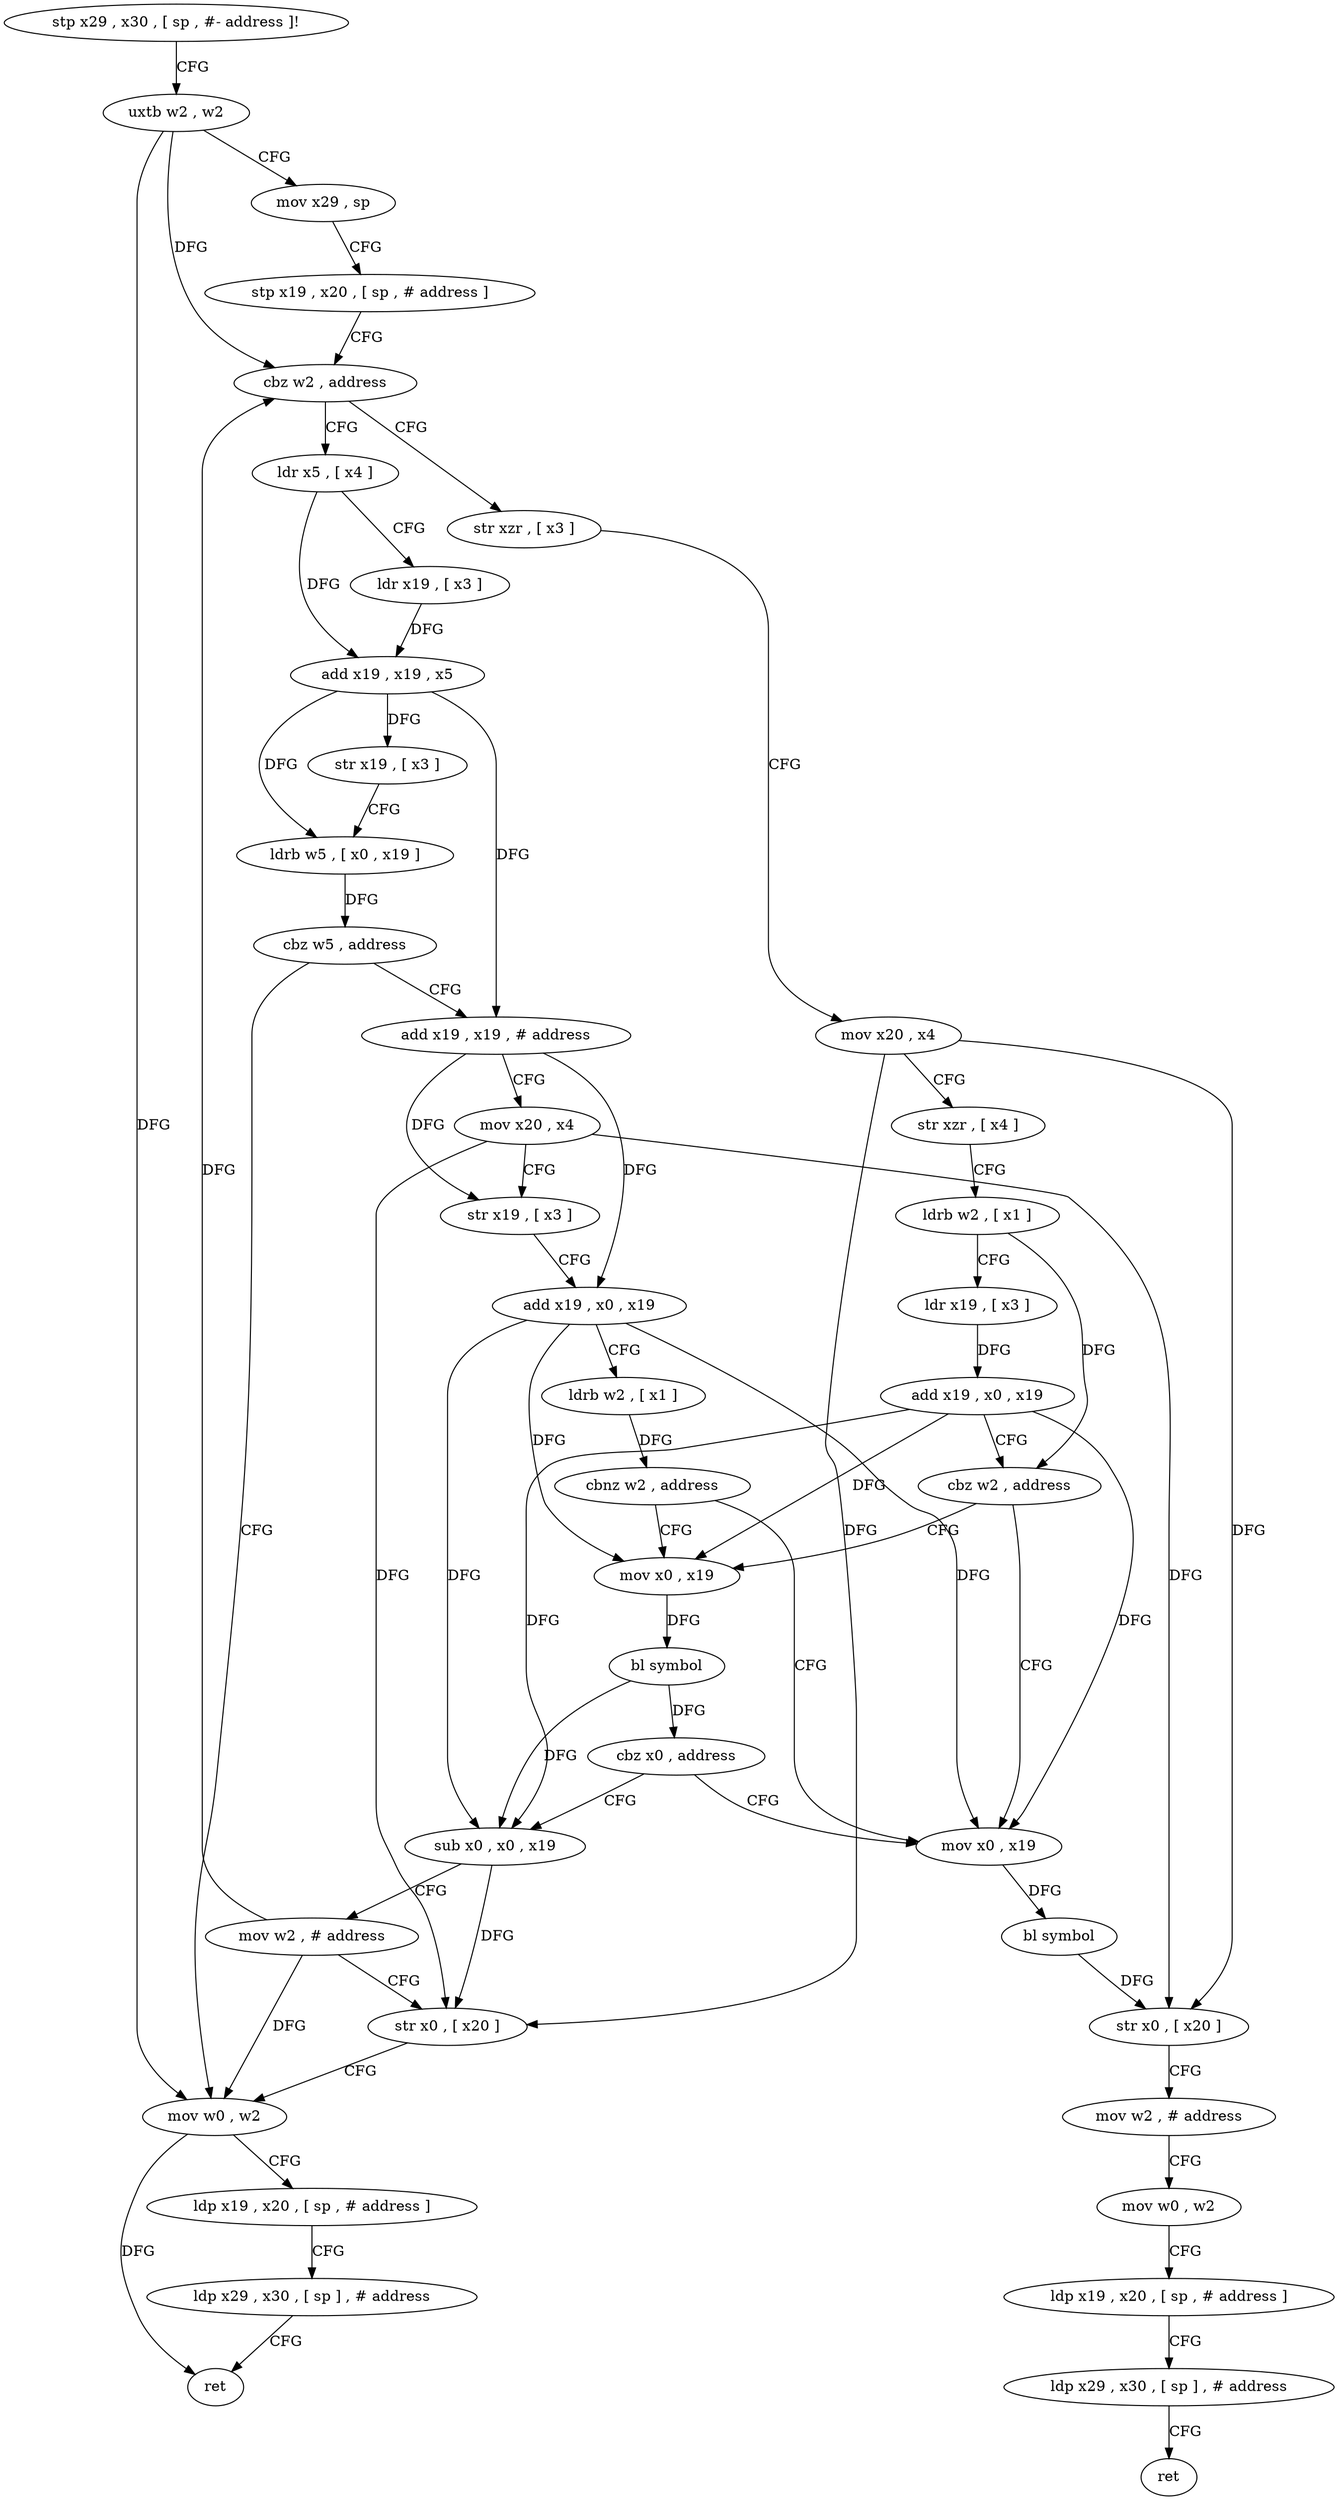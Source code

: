 digraph "func" {
"4269712" [label = "stp x29 , x30 , [ sp , #- address ]!" ]
"4269716" [label = "uxtb w2 , w2" ]
"4269720" [label = "mov x29 , sp" ]
"4269724" [label = "stp x19 , x20 , [ sp , # address ]" ]
"4269728" [label = "cbz w2 , address" ]
"4269800" [label = "ldr x5 , [ x4 ]" ]
"4269732" [label = "str xzr , [ x3 ]" ]
"4269804" [label = "ldr x19 , [ x3 ]" ]
"4269808" [label = "add x19 , x19 , x5" ]
"4269812" [label = "str x19 , [ x3 ]" ]
"4269816" [label = "ldrb w5 , [ x0 , x19 ]" ]
"4269820" [label = "cbz w5 , address" ]
"4269784" [label = "mov w0 , w2" ]
"4269824" [label = "add x19 , x19 , # address" ]
"4269736" [label = "mov x20 , x4" ]
"4269740" [label = "str xzr , [ x4 ]" ]
"4269744" [label = "ldrb w2 , [ x1 ]" ]
"4269748" [label = "ldr x19 , [ x3 ]" ]
"4269752" [label = "add x19 , x0 , x19" ]
"4269756" [label = "cbz w2 , address" ]
"4269848" [label = "mov x0 , x19" ]
"4269760" [label = "mov x0 , x19" ]
"4269788" [label = "ldp x19 , x20 , [ sp , # address ]" ]
"4269792" [label = "ldp x29 , x30 , [ sp ] , # address" ]
"4269796" [label = "ret" ]
"4269828" [label = "mov x20 , x4" ]
"4269832" [label = "str x19 , [ x3 ]" ]
"4269836" [label = "add x19 , x0 , x19" ]
"4269840" [label = "ldrb w2 , [ x1 ]" ]
"4269844" [label = "cbnz w2 , address" ]
"4269852" [label = "bl symbol" ]
"4269856" [label = "str x0 , [ x20 ]" ]
"4269860" [label = "mov w2 , # address" ]
"4269864" [label = "mov w0 , w2" ]
"4269868" [label = "ldp x19 , x20 , [ sp , # address ]" ]
"4269872" [label = "ldp x29 , x30 , [ sp ] , # address" ]
"4269876" [label = "ret" ]
"4269764" [label = "bl symbol" ]
"4269768" [label = "cbz x0 , address" ]
"4269772" [label = "sub x0 , x0 , x19" ]
"4269776" [label = "mov w2 , # address" ]
"4269780" [label = "str x0 , [ x20 ]" ]
"4269712" -> "4269716" [ label = "CFG" ]
"4269716" -> "4269720" [ label = "CFG" ]
"4269716" -> "4269728" [ label = "DFG" ]
"4269716" -> "4269784" [ label = "DFG" ]
"4269720" -> "4269724" [ label = "CFG" ]
"4269724" -> "4269728" [ label = "CFG" ]
"4269728" -> "4269800" [ label = "CFG" ]
"4269728" -> "4269732" [ label = "CFG" ]
"4269800" -> "4269804" [ label = "CFG" ]
"4269800" -> "4269808" [ label = "DFG" ]
"4269732" -> "4269736" [ label = "CFG" ]
"4269804" -> "4269808" [ label = "DFG" ]
"4269808" -> "4269812" [ label = "DFG" ]
"4269808" -> "4269816" [ label = "DFG" ]
"4269808" -> "4269824" [ label = "DFG" ]
"4269812" -> "4269816" [ label = "CFG" ]
"4269816" -> "4269820" [ label = "DFG" ]
"4269820" -> "4269784" [ label = "CFG" ]
"4269820" -> "4269824" [ label = "CFG" ]
"4269784" -> "4269788" [ label = "CFG" ]
"4269784" -> "4269796" [ label = "DFG" ]
"4269824" -> "4269828" [ label = "CFG" ]
"4269824" -> "4269832" [ label = "DFG" ]
"4269824" -> "4269836" [ label = "DFG" ]
"4269736" -> "4269740" [ label = "CFG" ]
"4269736" -> "4269856" [ label = "DFG" ]
"4269736" -> "4269780" [ label = "DFG" ]
"4269740" -> "4269744" [ label = "CFG" ]
"4269744" -> "4269748" [ label = "CFG" ]
"4269744" -> "4269756" [ label = "DFG" ]
"4269748" -> "4269752" [ label = "DFG" ]
"4269752" -> "4269756" [ label = "CFG" ]
"4269752" -> "4269848" [ label = "DFG" ]
"4269752" -> "4269760" [ label = "DFG" ]
"4269752" -> "4269772" [ label = "DFG" ]
"4269756" -> "4269848" [ label = "CFG" ]
"4269756" -> "4269760" [ label = "CFG" ]
"4269848" -> "4269852" [ label = "DFG" ]
"4269760" -> "4269764" [ label = "DFG" ]
"4269788" -> "4269792" [ label = "CFG" ]
"4269792" -> "4269796" [ label = "CFG" ]
"4269828" -> "4269832" [ label = "CFG" ]
"4269828" -> "4269856" [ label = "DFG" ]
"4269828" -> "4269780" [ label = "DFG" ]
"4269832" -> "4269836" [ label = "CFG" ]
"4269836" -> "4269840" [ label = "CFG" ]
"4269836" -> "4269848" [ label = "DFG" ]
"4269836" -> "4269760" [ label = "DFG" ]
"4269836" -> "4269772" [ label = "DFG" ]
"4269840" -> "4269844" [ label = "DFG" ]
"4269844" -> "4269760" [ label = "CFG" ]
"4269844" -> "4269848" [ label = "CFG" ]
"4269852" -> "4269856" [ label = "DFG" ]
"4269856" -> "4269860" [ label = "CFG" ]
"4269860" -> "4269864" [ label = "CFG" ]
"4269864" -> "4269868" [ label = "CFG" ]
"4269868" -> "4269872" [ label = "CFG" ]
"4269872" -> "4269876" [ label = "CFG" ]
"4269764" -> "4269768" [ label = "DFG" ]
"4269764" -> "4269772" [ label = "DFG" ]
"4269768" -> "4269848" [ label = "CFG" ]
"4269768" -> "4269772" [ label = "CFG" ]
"4269772" -> "4269776" [ label = "CFG" ]
"4269772" -> "4269780" [ label = "DFG" ]
"4269776" -> "4269780" [ label = "CFG" ]
"4269776" -> "4269728" [ label = "DFG" ]
"4269776" -> "4269784" [ label = "DFG" ]
"4269780" -> "4269784" [ label = "CFG" ]
}
